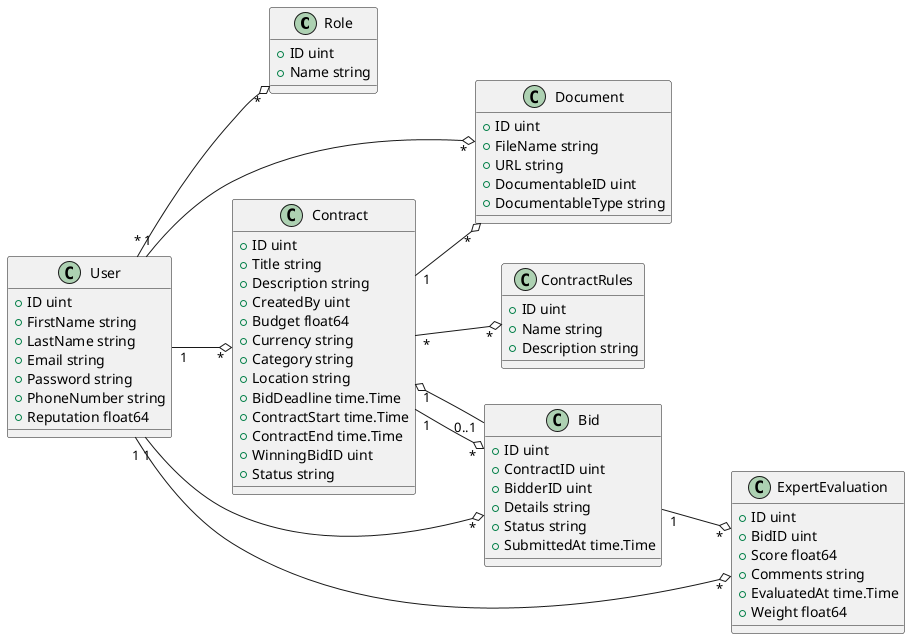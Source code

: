 @startuml classDiagram

left to right direction

    class Role {
        +ID uint
        +Name string
    }

    class User {
        +ID uint
        +FirstName string
        +LastName string
        +Email string
        +Password string
        +PhoneNumber string
        +Reputation float64
    }

    class Document {
        +ID uint
        +FileName string
        +URL string
        +DocumentableID uint
        +DocumentableType string
    }

    class ContractRules {
        +ID uint
        +Name string
        +Description string
    }

    class Contract {
        +ID uint
        +Title string
        +Description string
        +CreatedBy uint
        +Budget float64
        +Currency string
        +Category string
        +Location string
        +BidDeadline time.Time
        +ContractStart time.Time
        +ContractEnd time.Time
        +WinningBidID uint
        +Status string
    }

    class Bid {
        +ID uint
        +ContractID uint
        +BidderID uint
        +Details string
        +Status string
        +SubmittedAt time.Time
    }

    class ExpertEvaluation {
        +ID uint
        +BidID uint
        +Score float64
        +Comments string
        +EvaluatedAt time.Time
        +Weight float64
    }

    User "*" --o "*" Role
    User "1" --o "*" Document
    Contract "1" --o "*" Document
    Contract "*" --o "*" ContractRules
    Contract "1" --o "*" Bid
    User "1" --o "*" Bid
    User "1" --o "*" Contract
    Bid "0..1" --o "1" Contract
    Bid "1" --o "*" ExpertEvaluation
    User "1" --o "*" ExpertEvaluation

    @enduml